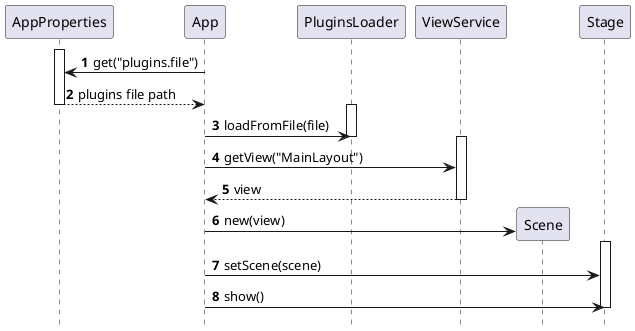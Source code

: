 @startuml

hide footbox
autonumber

activate AppProperties
App -> AppProperties : get("plugins.file")
App <-- AppProperties : plugins file path
deactivate AppProperties
activate PluginsLoader
App -> PluginsLoader : loadFromFile(file)
deactivate PluginsLoader
activate ViewService
App -> ViewService : getView("MainLayout")
App <-- ViewService : view
deactivate ViewService
create Scene
App -> Scene : new(view)
activate Stage
App -> Stage : setScene(scene)
App -> Stage : show()
deactivate Stage
@enduml
